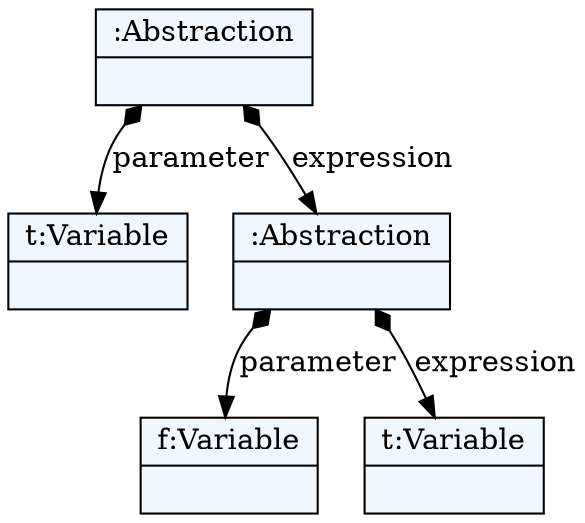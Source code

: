 
    digraph textX {
    fontname = "Bitstream Vera Sans"
    fontsize = 8
    node[
        shape=record,
        style=filled,
        fillcolor=aliceblue
    ]
    nodesep = 0.3
    edge[dir=black,arrowtail=empty]


1953380660848 -> 1953380153568 [label="parameter" arrowtail=diamond dir=both]
1953380153568[label="{t:Variable|}"]
1953380660848 -> 1953380153520 [label="expression" arrowtail=diamond dir=both]
1953380153520 -> 1953380397120 [label="parameter" arrowtail=diamond dir=both]
1953380397120[label="{f:Variable|}"]
1953380153520 -> 1953380397216 [label="expression" arrowtail=diamond dir=both]
1953380397216[label="{t:Variable|}"]
1953380153520[label="{:Abstraction|}"]
1953380660848[label="{:Abstraction|}"]

}
